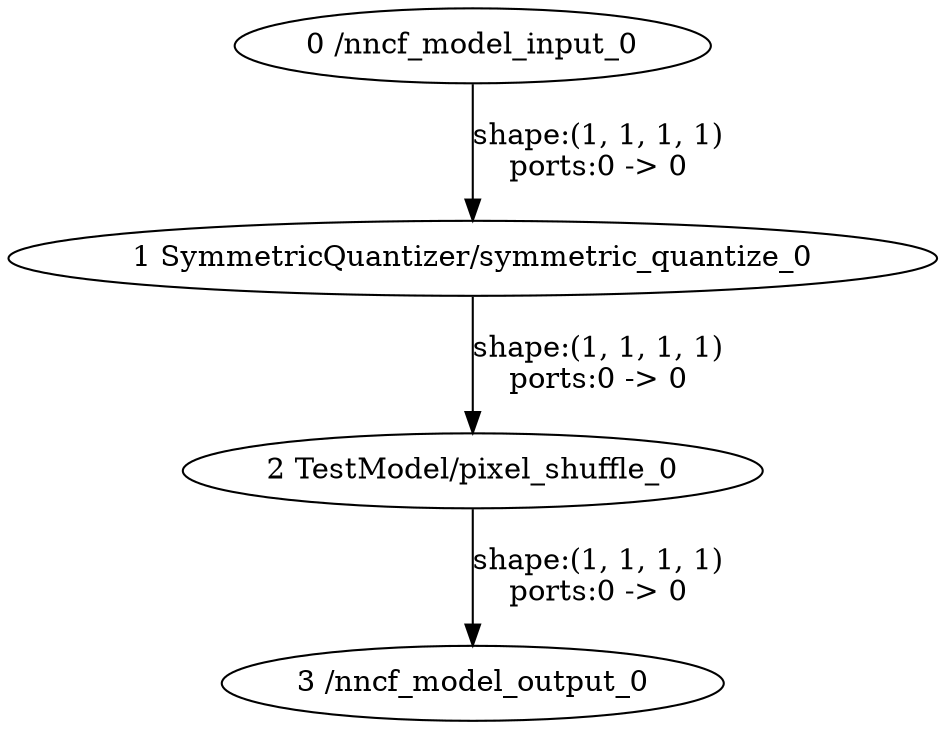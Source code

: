 strict digraph  {
"0 /nncf_model_input_0" [id=0, type=nncf_model_input];
"1 SymmetricQuantizer/symmetric_quantize_0" [id=1, type=symmetric_quantize];
"2 TestModel/pixel_shuffle_0" [id=2, type=pixel_shuffle];
"3 /nncf_model_output_0" [id=3, type=nncf_model_output];
"0 /nncf_model_input_0" -> "1 SymmetricQuantizer/symmetric_quantize_0"  [label="shape:(1, 1, 1, 1)\nports:0 -> 0", style=solid];
"1 SymmetricQuantizer/symmetric_quantize_0" -> "2 TestModel/pixel_shuffle_0"  [label="shape:(1, 1, 1, 1)\nports:0 -> 0", style=solid];
"2 TestModel/pixel_shuffle_0" -> "3 /nncf_model_output_0"  [label="shape:(1, 1, 1, 1)\nports:0 -> 0", style=solid];
}

